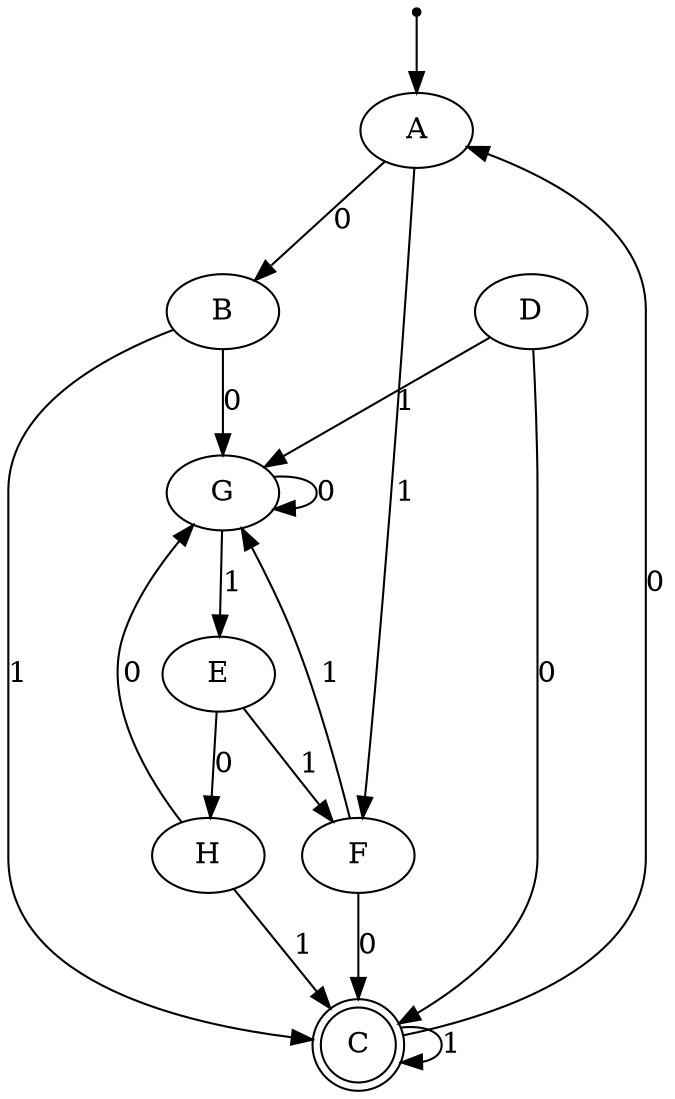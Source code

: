 digraph {
	inic[shape=point];
    inic->A;
    A->B [label="0"];
    A->F [label="1"];
    B->C [label="1"];
    B->G [label="0"];
    C->A [label="0"];
    C->C [label="1"];
    D->C [label="0"];
    D->G [label="1"];
    E->F [label="1"];
    E->H [label="0"];
    F->G [label="1"];
    F->C [label="0"];
    G->G [label="0"];
    G->E [label="1"];
    H->G [label="0"];
    H->C [label="1"];
    
    C[shape=doublecircle];
}